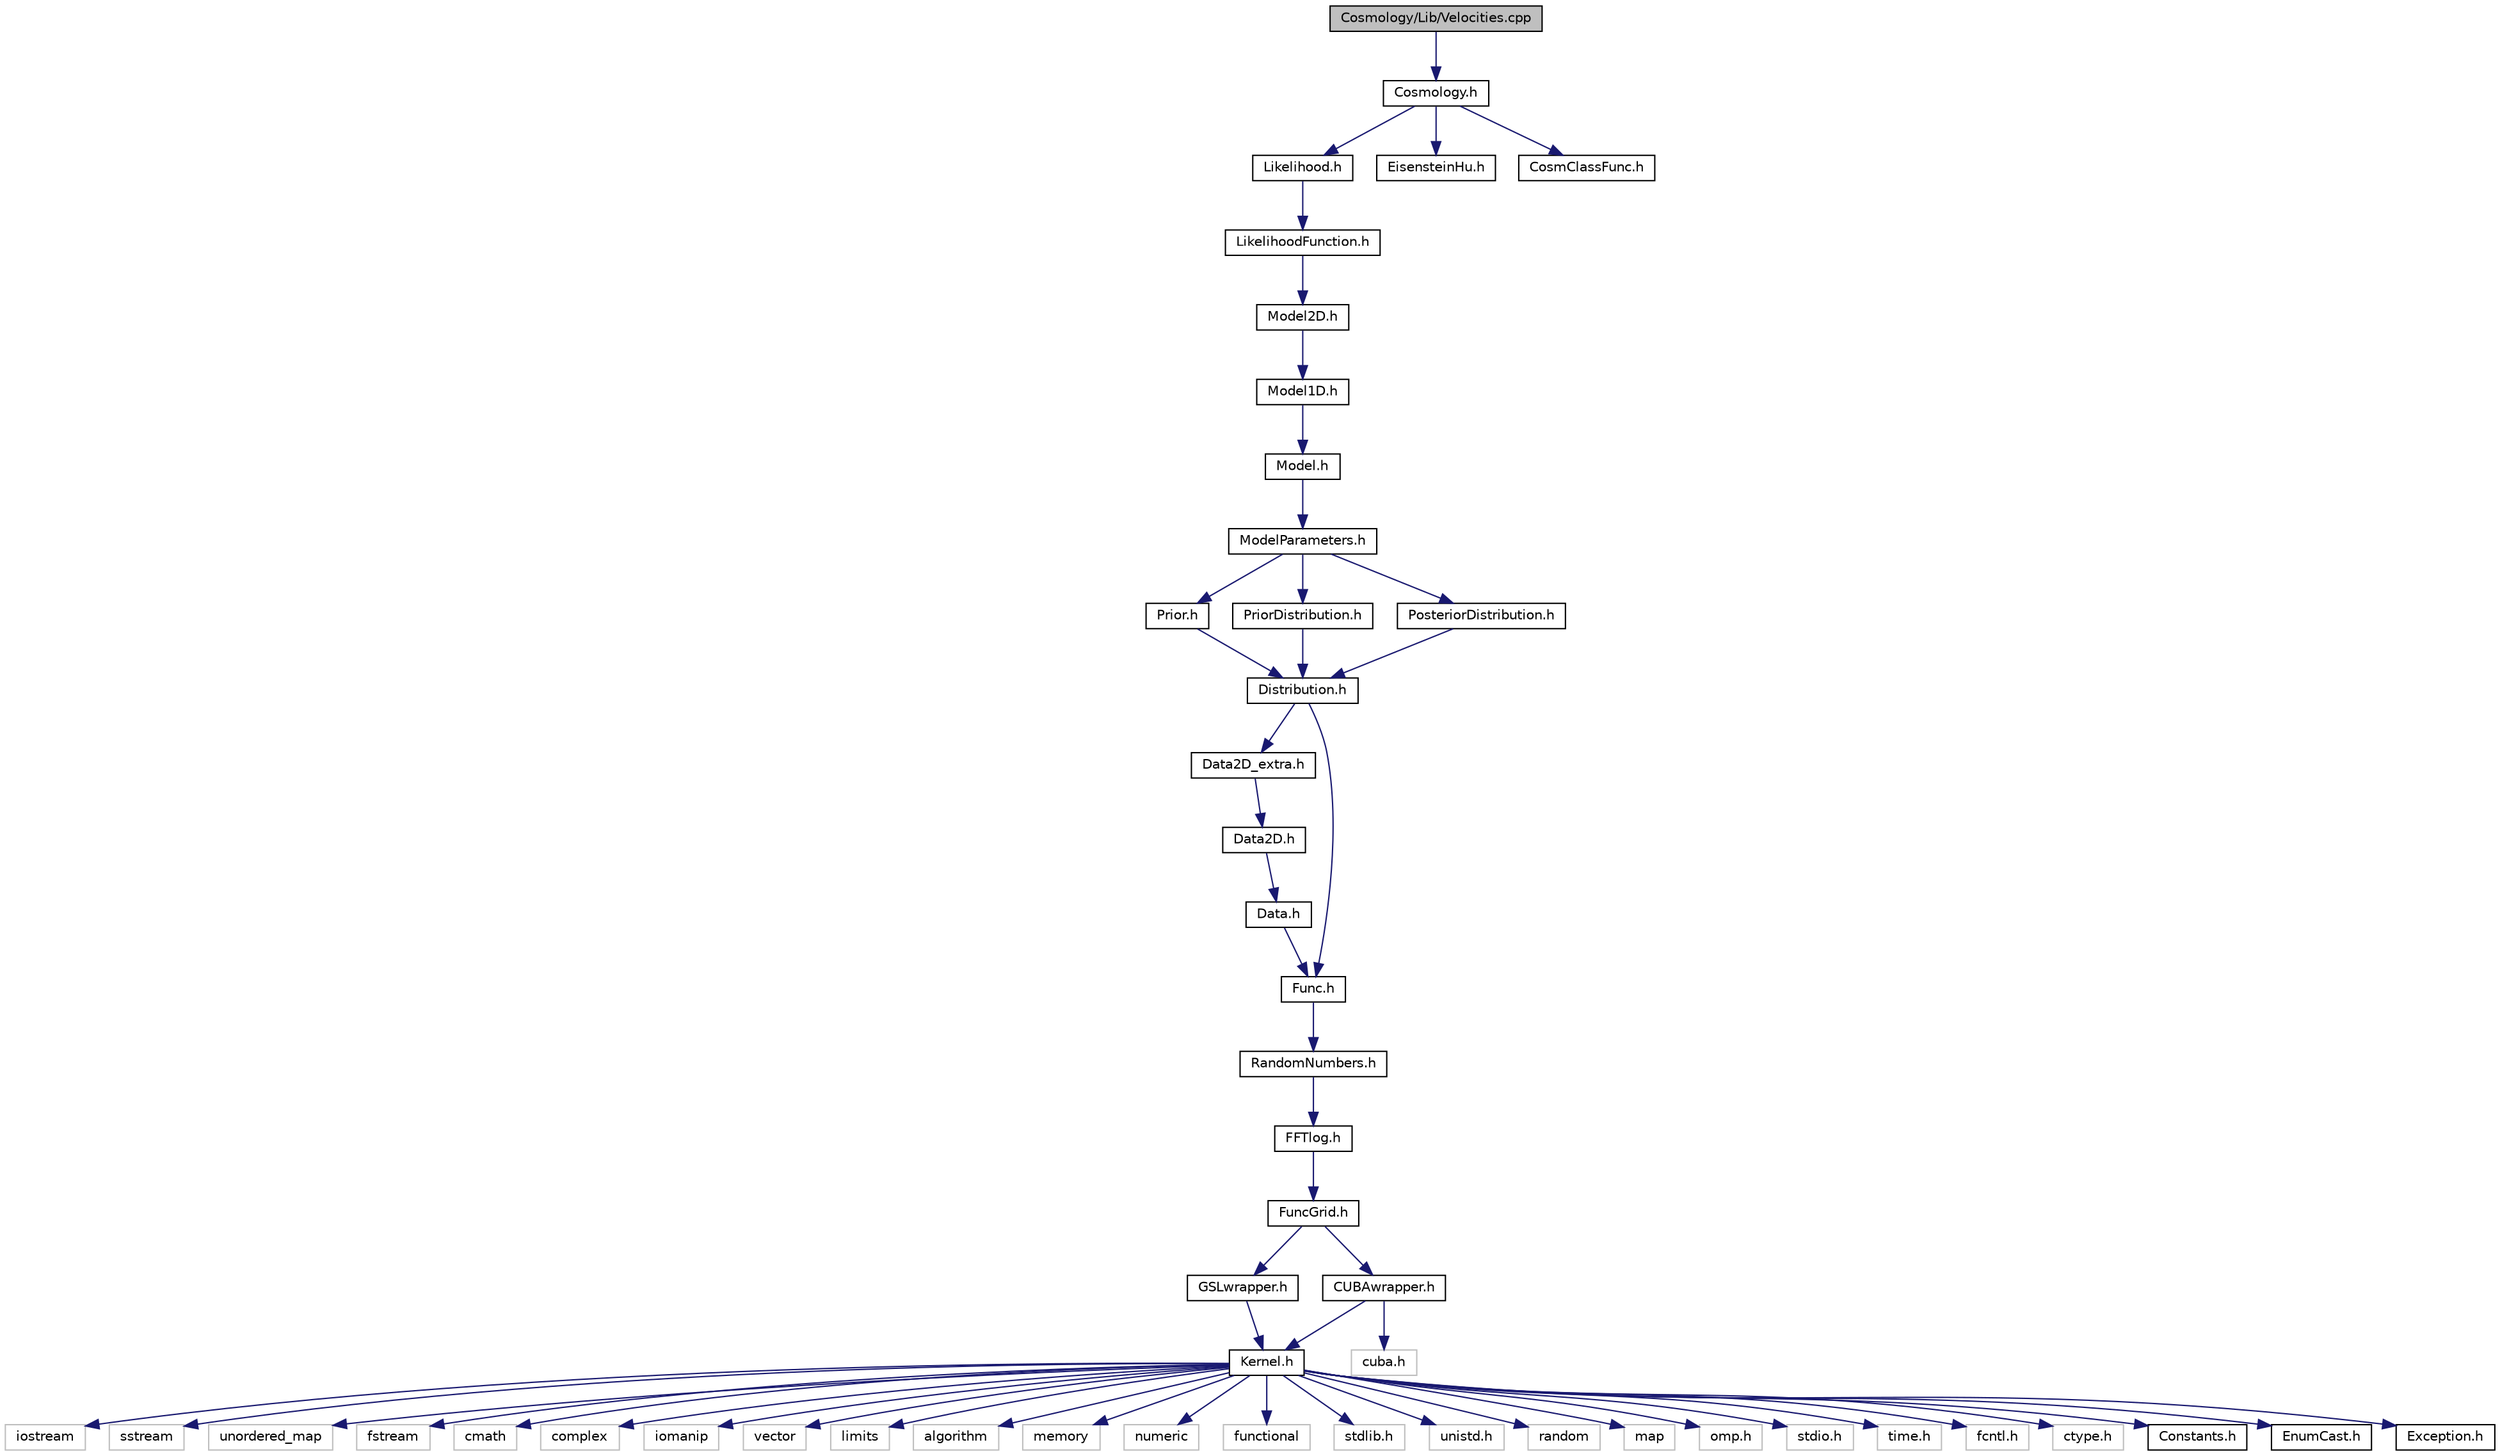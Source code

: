 digraph "Cosmology/Lib/Velocities.cpp"
{
  edge [fontname="Helvetica",fontsize="10",labelfontname="Helvetica",labelfontsize="10"];
  node [fontname="Helvetica",fontsize="10",shape=record];
  Node0 [label="Cosmology/Lib/Velocities.cpp",height=0.2,width=0.4,color="black", fillcolor="grey75", style="filled", fontcolor="black"];
  Node0 -> Node1 [color="midnightblue",fontsize="10",style="solid",fontname="Helvetica"];
  Node1 [label="Cosmology.h",height=0.2,width=0.4,color="black", fillcolor="white", style="filled",URL="$da/dd2/Cosmology_8h.html",tooltip="The class Cosmology. "];
  Node1 -> Node2 [color="midnightblue",fontsize="10",style="solid",fontname="Helvetica"];
  Node2 [label="Likelihood.h",height=0.2,width=0.4,color="black", fillcolor="white", style="filled",URL="$db/dd8/Likelihood_8h.html",tooltip="The class Likelihood. "];
  Node2 -> Node3 [color="midnightblue",fontsize="10",style="solid",fontname="Helvetica"];
  Node3 [label="LikelihoodFunction.h",height=0.2,width=0.4,color="black", fillcolor="white", style="filled",URL="$dd/ded/LikelihoodFunction_8h.html",tooltip="Likelihood function. "];
  Node3 -> Node4 [color="midnightblue",fontsize="10",style="solid",fontname="Helvetica"];
  Node4 [label="Model2D.h",height=0.2,width=0.4,color="black", fillcolor="white", style="filled",URL="$d7/de6/Model2D_8h.html",tooltip="The class Model2D. "];
  Node4 -> Node5 [color="midnightblue",fontsize="10",style="solid",fontname="Helvetica"];
  Node5 [label="Model1D.h",height=0.2,width=0.4,color="black", fillcolor="white", style="filled",URL="$d9/d12/Model1D_8h.html",tooltip="The class Model1D. "];
  Node5 -> Node6 [color="midnightblue",fontsize="10",style="solid",fontname="Helvetica"];
  Node6 [label="Model.h",height=0.2,width=0.4,color="black", fillcolor="white", style="filled",URL="$d3/d5a/Model_8h.html",tooltip="The class Model. "];
  Node6 -> Node7 [color="midnightblue",fontsize="10",style="solid",fontname="Helvetica"];
  Node7 [label="ModelParameters.h",height=0.2,width=0.4,color="black", fillcolor="white", style="filled",URL="$dc/d6a/ModelParameters_8h.html",tooltip="The class ModelParameters. "];
  Node7 -> Node8 [color="midnightblue",fontsize="10",style="solid",fontname="Helvetica"];
  Node8 [label="Prior.h",height=0.2,width=0.4,color="black", fillcolor="white", style="filled",URL="$d8/de3/Prior_8h.html",tooltip="The class Prior. "];
  Node8 -> Node9 [color="midnightblue",fontsize="10",style="solid",fontname="Helvetica"];
  Node9 [label="Distribution.h",height=0.2,width=0.4,color="black", fillcolor="white", style="filled",URL="$d5/d4d/Distribution_8h.html",tooltip="The class Distribution. "];
  Node9 -> Node10 [color="midnightblue",fontsize="10",style="solid",fontname="Helvetica"];
  Node10 [label="Data2D_extra.h",height=0.2,width=0.4,color="black", fillcolor="white", style="filled",URL="$db/db1/Data2D__extra_8h.html",tooltip="The class Data2D_extra. "];
  Node10 -> Node11 [color="midnightblue",fontsize="10",style="solid",fontname="Helvetica"];
  Node11 [label="Data2D.h",height=0.2,width=0.4,color="black", fillcolor="white", style="filled",URL="$d1/dfe/Data2D_8h.html",tooltip="The class Data2D. "];
  Node11 -> Node12 [color="midnightblue",fontsize="10",style="solid",fontname="Helvetica"];
  Node12 [label="Data.h",height=0.2,width=0.4,color="black", fillcolor="white", style="filled",URL="$d6/df6/Data_8h.html",tooltip="The class Data. "];
  Node12 -> Node13 [color="midnightblue",fontsize="10",style="solid",fontname="Helvetica"];
  Node13 [label="Func.h",height=0.2,width=0.4,color="black", fillcolor="white", style="filled",URL="$d2/d8a/Func_8h.html",tooltip="Useful generic functions. "];
  Node13 -> Node14 [color="midnightblue",fontsize="10",style="solid",fontname="Helvetica"];
  Node14 [label="RandomNumbers.h",height=0.2,width=0.4,color="black", fillcolor="white", style="filled",URL="$d9/d17/RandomNumbers_8h.html",tooltip="Class functions used to generate random numbers. "];
  Node14 -> Node15 [color="midnightblue",fontsize="10",style="solid",fontname="Helvetica"];
  Node15 [label="FFTlog.h",height=0.2,width=0.4,color="black", fillcolor="white", style="filled",URL="$da/ddd/FFTlog_8h.html",tooltip="Wrapper for fftlog wripper. "];
  Node15 -> Node16 [color="midnightblue",fontsize="10",style="solid",fontname="Helvetica"];
  Node16 [label="FuncGrid.h",height=0.2,width=0.4,color="black", fillcolor="white", style="filled",URL="$d5/d38/FuncGrid_8h.html",tooltip="Class used to handle functions stored on a grid. "];
  Node16 -> Node17 [color="midnightblue",fontsize="10",style="solid",fontname="Helvetica"];
  Node17 [label="GSLwrapper.h",height=0.2,width=0.4,color="black", fillcolor="white", style="filled",URL="$de/dc4/GSLwrapper_8h.html",tooltip="functions that wrap GSL routines for integration, root finding and minimization "];
  Node17 -> Node18 [color="midnightblue",fontsize="10",style="solid",fontname="Helvetica"];
  Node18 [label="Kernel.h",height=0.2,width=0.4,color="black", fillcolor="white", style="filled",URL="$d3/de9/Kernel_8h.html",tooltip="Useful generic functions. "];
  Node18 -> Node19 [color="midnightblue",fontsize="10",style="solid",fontname="Helvetica"];
  Node19 [label="iostream",height=0.2,width=0.4,color="grey75", fillcolor="white", style="filled"];
  Node18 -> Node20 [color="midnightblue",fontsize="10",style="solid",fontname="Helvetica"];
  Node20 [label="sstream",height=0.2,width=0.4,color="grey75", fillcolor="white", style="filled"];
  Node18 -> Node21 [color="midnightblue",fontsize="10",style="solid",fontname="Helvetica"];
  Node21 [label="unordered_map",height=0.2,width=0.4,color="grey75", fillcolor="white", style="filled"];
  Node18 -> Node22 [color="midnightblue",fontsize="10",style="solid",fontname="Helvetica"];
  Node22 [label="fstream",height=0.2,width=0.4,color="grey75", fillcolor="white", style="filled"];
  Node18 -> Node23 [color="midnightblue",fontsize="10",style="solid",fontname="Helvetica"];
  Node23 [label="cmath",height=0.2,width=0.4,color="grey75", fillcolor="white", style="filled"];
  Node18 -> Node24 [color="midnightblue",fontsize="10",style="solid",fontname="Helvetica"];
  Node24 [label="complex",height=0.2,width=0.4,color="grey75", fillcolor="white", style="filled"];
  Node18 -> Node25 [color="midnightblue",fontsize="10",style="solid",fontname="Helvetica"];
  Node25 [label="iomanip",height=0.2,width=0.4,color="grey75", fillcolor="white", style="filled"];
  Node18 -> Node26 [color="midnightblue",fontsize="10",style="solid",fontname="Helvetica"];
  Node26 [label="vector",height=0.2,width=0.4,color="grey75", fillcolor="white", style="filled"];
  Node18 -> Node27 [color="midnightblue",fontsize="10",style="solid",fontname="Helvetica"];
  Node27 [label="limits",height=0.2,width=0.4,color="grey75", fillcolor="white", style="filled"];
  Node18 -> Node28 [color="midnightblue",fontsize="10",style="solid",fontname="Helvetica"];
  Node28 [label="algorithm",height=0.2,width=0.4,color="grey75", fillcolor="white", style="filled"];
  Node18 -> Node29 [color="midnightblue",fontsize="10",style="solid",fontname="Helvetica"];
  Node29 [label="memory",height=0.2,width=0.4,color="grey75", fillcolor="white", style="filled"];
  Node18 -> Node30 [color="midnightblue",fontsize="10",style="solid",fontname="Helvetica"];
  Node30 [label="numeric",height=0.2,width=0.4,color="grey75", fillcolor="white", style="filled"];
  Node18 -> Node31 [color="midnightblue",fontsize="10",style="solid",fontname="Helvetica"];
  Node31 [label="functional",height=0.2,width=0.4,color="grey75", fillcolor="white", style="filled"];
  Node18 -> Node32 [color="midnightblue",fontsize="10",style="solid",fontname="Helvetica"];
  Node32 [label="stdlib.h",height=0.2,width=0.4,color="grey75", fillcolor="white", style="filled"];
  Node18 -> Node33 [color="midnightblue",fontsize="10",style="solid",fontname="Helvetica"];
  Node33 [label="unistd.h",height=0.2,width=0.4,color="grey75", fillcolor="white", style="filled"];
  Node18 -> Node34 [color="midnightblue",fontsize="10",style="solid",fontname="Helvetica"];
  Node34 [label="random",height=0.2,width=0.4,color="grey75", fillcolor="white", style="filled"];
  Node18 -> Node35 [color="midnightblue",fontsize="10",style="solid",fontname="Helvetica"];
  Node35 [label="map",height=0.2,width=0.4,color="grey75", fillcolor="white", style="filled"];
  Node18 -> Node36 [color="midnightblue",fontsize="10",style="solid",fontname="Helvetica"];
  Node36 [label="omp.h",height=0.2,width=0.4,color="grey75", fillcolor="white", style="filled"];
  Node18 -> Node37 [color="midnightblue",fontsize="10",style="solid",fontname="Helvetica"];
  Node37 [label="stdio.h",height=0.2,width=0.4,color="grey75", fillcolor="white", style="filled"];
  Node18 -> Node38 [color="midnightblue",fontsize="10",style="solid",fontname="Helvetica"];
  Node38 [label="time.h",height=0.2,width=0.4,color="grey75", fillcolor="white", style="filled"];
  Node18 -> Node39 [color="midnightblue",fontsize="10",style="solid",fontname="Helvetica"];
  Node39 [label="fcntl.h",height=0.2,width=0.4,color="grey75", fillcolor="white", style="filled"];
  Node18 -> Node40 [color="midnightblue",fontsize="10",style="solid",fontname="Helvetica"];
  Node40 [label="ctype.h",height=0.2,width=0.4,color="grey75", fillcolor="white", style="filled"];
  Node18 -> Node41 [color="midnightblue",fontsize="10",style="solid",fontname="Helvetica"];
  Node41 [label="Constants.h",height=0.2,width=0.4,color="black", fillcolor="white", style="filled",URL="$d1/d45/Constants_8h.html",tooltip="Constants of general use. "];
  Node18 -> Node42 [color="midnightblue",fontsize="10",style="solid",fontname="Helvetica"];
  Node42 [label="EnumCast.h",height=0.2,width=0.4,color="black", fillcolor="white", style="filled",URL="$d5/d76/EnumCast_8h.html",tooltip="Classes used to cast integers and std::string into the enums used in the CosmoBolognaLib. "];
  Node18 -> Node43 [color="midnightblue",fontsize="10",style="solid",fontname="Helvetica"];
  Node43 [label="Exception.h",height=0.2,width=0.4,color="black", fillcolor="white", style="filled",URL="$d8/d8a/Exception_8h.html",tooltip="The class Exception Class used to handle the exceptions. "];
  Node16 -> Node44 [color="midnightblue",fontsize="10",style="solid",fontname="Helvetica"];
  Node44 [label="CUBAwrapper.h",height=0.2,width=0.4,color="black", fillcolor="white", style="filled",URL="$db/dad/CUBAwrapper_8h.html",tooltip="class CUBAwrapper that wrap CUBA routines for multidimensional integration "];
  Node44 -> Node45 [color="midnightblue",fontsize="10",style="solid",fontname="Helvetica"];
  Node45 [label="cuba.h",height=0.2,width=0.4,color="grey75", fillcolor="white", style="filled"];
  Node44 -> Node18 [color="midnightblue",fontsize="10",style="solid",fontname="Helvetica"];
  Node9 -> Node13 [color="midnightblue",fontsize="10",style="solid",fontname="Helvetica"];
  Node7 -> Node46 [color="midnightblue",fontsize="10",style="solid",fontname="Helvetica"];
  Node46 [label="PriorDistribution.h",height=0.2,width=0.4,color="black", fillcolor="white", style="filled",URL="$db/d6c/PriorDistribution_8h.html",tooltip="The class PriorDistribution. "];
  Node46 -> Node9 [color="midnightblue",fontsize="10",style="solid",fontname="Helvetica"];
  Node7 -> Node47 [color="midnightblue",fontsize="10",style="solid",fontname="Helvetica"];
  Node47 [label="PosteriorDistribution.h",height=0.2,width=0.4,color="black", fillcolor="white", style="filled",URL="$db/dbb/PosteriorDistribution_8h.html",tooltip="The class PosteriorDistribution. "];
  Node47 -> Node9 [color="midnightblue",fontsize="10",style="solid",fontname="Helvetica"];
  Node1 -> Node48 [color="midnightblue",fontsize="10",style="solid",fontname="Helvetica"];
  Node48 [label="EisensteinHu.h",height=0.2,width=0.4,color="black", fillcolor="white", style="filled",URL="$d6/d32/EisensteinHu_8h.html",tooltip="The class EisensteinHu. "];
  Node1 -> Node49 [color="midnightblue",fontsize="10",style="solid",fontname="Helvetica"];
  Node49 [label="CosmClassFunc.h",height=0.2,width=0.4,color="black", fillcolor="white", style="filled",URL="$da/d09/CosmClassFunc_8h.html",tooltip="Class functions used by Numerical methods inside the class Cosmology. "];
}
